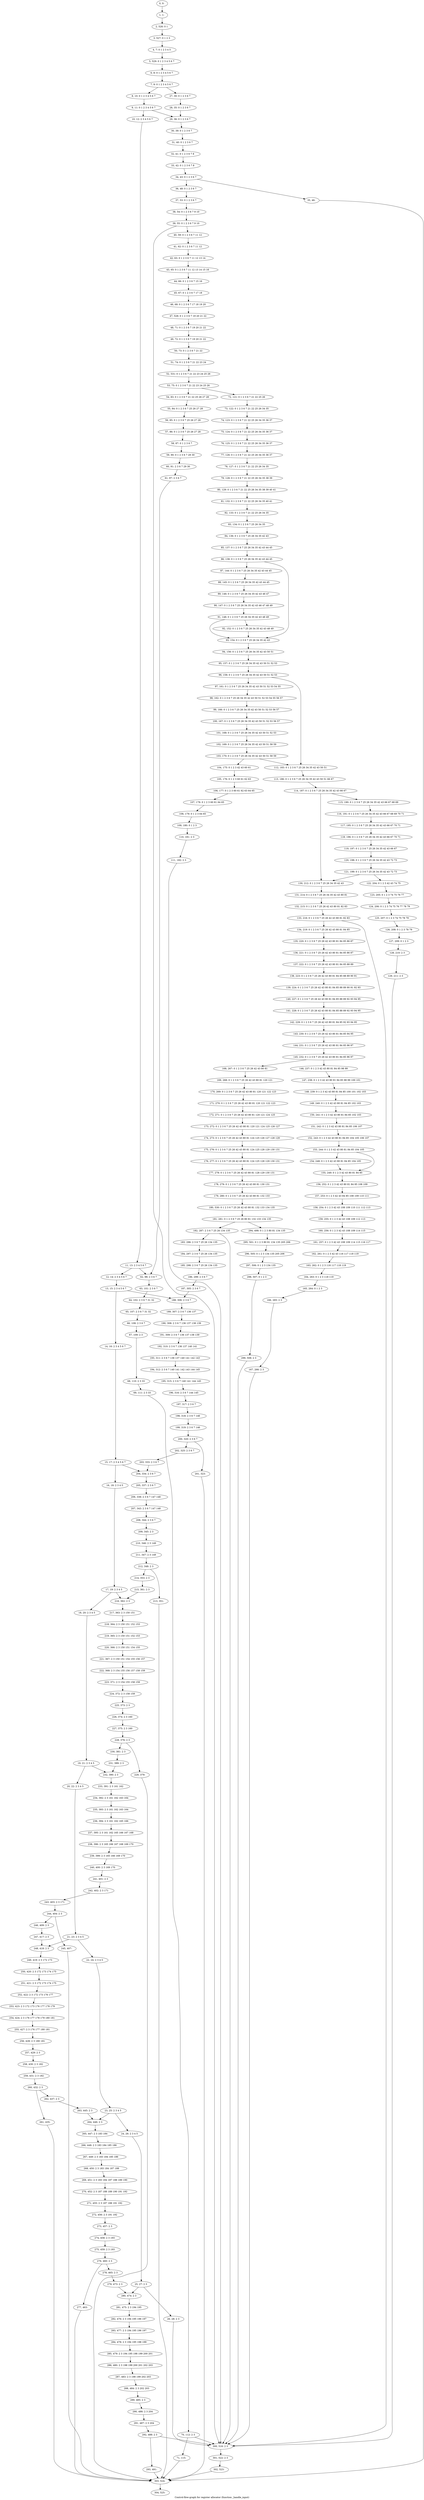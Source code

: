 digraph G {
graph [label="Control-flow-graph for register allocator (function _handle_input)"]
0[label="0, 0: "];
1[label="1, 1: "];
2[label="2, 526: 0 1 "];
3[label="3, 527: 0 1 2 3 "];
4[label="4, 7: 0 1 2 3 4 5 "];
5[label="5, 529: 0 1 2 3 4 5 6 7 "];
6[label="6, 8: 0 1 2 3 4 5 6 7 "];
7[label="7, 9: 0 1 2 3 4 5 6 7 "];
8[label="8, 10: 0 1 2 3 4 5 6 7 "];
9[label="9, 11: 0 1 2 3 4 5 6 7 "];
10[label="10, 12: 2 3 4 5 6 7 "];
11[label="11, 13: 2 3 4 5 6 7 "];
12[label="12, 14: 2 3 4 5 6 7 "];
13[label="13, 15: 2 3 4 5 6 7 "];
14[label="14, 16: 2 3 4 5 6 7 "];
15[label="15, 17: 2 3 4 5 6 7 "];
16[label="16, 18: 2 3 4 5 "];
17[label="17, 19: 2 3 4 5 "];
18[label="18, 20: 2 3 4 5 "];
19[label="19, 21: 2 3 4 5 "];
20[label="20, 22: 2 3 4 5 "];
21[label="21, 23: 2 3 4 5 "];
22[label="22, 24: 2 3 4 5 "];
23[label="23, 25: 2 3 4 5 "];
24[label="24, 26: 2 3 4 5 "];
25[label="25, 27: 2 3 "];
26[label="26, 28: 2 3 "];
27[label="27, 30: 0 1 2 3 6 7 "];
28[label="28, 35: 0 1 2 3 6 7 "];
29[label="29, 36: 0 1 2 3 6 7 "];
30[label="30, 39: 0 1 2 3 6 7 "];
31[label="31, 40: 0 1 2 3 6 7 "];
32[label="32, 41: 0 1 2 3 6 7 8 "];
33[label="33, 42: 0 1 2 3 6 7 8 "];
34[label="34, 43: 0 1 2 3 6 7 "];
35[label="35, 46: "];
36[label="36, 48: 0 1 2 3 6 7 "];
37[label="37, 53: 0 1 2 3 6 7 "];
38[label="38, 54: 0 1 2 3 6 7 9 10 "];
39[label="39, 55: 0 1 2 3 6 7 9 10 "];
40[label="40, 59: 0 1 2 3 6 7 11 12 "];
41[label="41, 62: 0 1 2 3 6 7 11 12 "];
42[label="42, 63: 0 1 2 3 6 7 11 12 13 14 "];
43[label="43, 65: 0 1 2 3 6 7 11 12 13 14 15 16 "];
44[label="44, 66: 0 1 2 3 6 7 15 16 "];
45[label="45, 67: 0 1 2 3 6 7 17 18 "];
46[label="46, 68: 0 1 2 3 6 7 17 18 19 20 "];
47[label="47, 528: 0 1 2 3 6 7 19 20 21 22 "];
48[label="48, 71: 0 1 2 3 6 7 19 20 21 22 "];
49[label="49, 72: 0 1 2 3 6 7 19 20 21 22 "];
50[label="50, 73: 0 1 2 3 6 7 21 22 "];
51[label="51, 74: 0 1 2 3 6 7 21 22 23 24 "];
52[label="52, 531: 0 1 2 3 6 7 21 22 23 24 25 26 "];
53[label="53, 75: 0 1 2 3 6 7 21 22 23 24 25 26 "];
54[label="54, 83: 0 1 2 3 6 7 21 22 25 26 27 28 "];
55[label="55, 84: 0 1 2 3 6 7 25 26 27 28 "];
56[label="56, 85: 0 1 2 3 6 7 25 26 27 28 "];
57[label="57, 86: 0 1 2 3 6 7 25 26 27 28 "];
58[label="58, 87: 0 1 2 3 6 7 "];
59[label="59, 90: 0 1 2 3 6 7 29 30 "];
60[label="60, 91: 2 3 6 7 29 30 "];
61[label="61, 97: 2 3 6 7 "];
62[label="62, 98: 2 3 6 7 "];
63[label="63, 101: 2 3 6 7 "];
64[label="64, 102: 2 3 6 7 31 32 "];
65[label="65, 107: 2 3 6 7 31 32 "];
66[label="66, 108: 2 3 6 7 "];
67[label="67, 109: 2 3 "];
68[label="68, 110: 2 3 33 "];
69[label="69, 111: 2 3 33 "];
70[label="70, 112: 2 3 "];
71[label="71, 115: "];
72[label="72, 121: 0 1 2 3 6 7 21 22 25 26 "];
73[label="73, 122: 0 1 2 3 6 7 21 22 25 26 34 35 "];
74[label="74, 123: 0 1 2 3 6 7 21 22 25 26 34 35 36 37 "];
75[label="75, 124: 0 1 2 3 6 7 21 22 25 26 34 35 36 37 "];
76[label="76, 125: 0 1 2 3 6 7 21 22 25 26 34 35 36 37 "];
77[label="77, 126: 0 1 2 3 6 7 21 22 25 26 34 35 36 37 "];
78[label="78, 127: 0 1 2 3 6 7 21 22 25 26 34 35 "];
79[label="79, 128: 0 1 2 3 6 7 21 22 25 26 34 35 38 39 "];
80[label="80, 129: 0 1 2 3 6 7 21 22 25 26 34 35 38 39 40 41 "];
81[label="81, 132: 0 1 2 3 6 7 21 22 25 26 34 35 40 41 "];
82[label="82, 133: 0 1 2 3 6 7 21 22 25 26 34 35 "];
83[label="83, 134: 0 1 2 3 6 7 25 26 34 35 "];
84[label="84, 136: 0 1 2 3 6 7 25 26 34 35 42 43 "];
85[label="85, 137: 0 1 2 3 6 7 25 26 34 35 42 43 44 45 "];
86[label="86, 138: 0 1 2 3 6 7 25 26 34 35 42 43 44 45 "];
87[label="87, 144: 0 1 2 3 6 7 25 26 34 35 42 43 44 45 "];
88[label="88, 145: 0 1 2 3 6 7 25 26 34 35 42 43 44 45 "];
89[label="89, 146: 0 1 2 3 6 7 25 26 34 35 42 43 46 47 "];
90[label="90, 147: 0 1 2 3 6 7 25 26 34 35 42 43 46 47 48 49 "];
91[label="91, 148: 0 1 2 3 6 7 25 26 34 35 42 43 48 49 "];
92[label="92, 152: 0 1 2 3 6 7 25 26 34 35 42 43 48 49 "];
93[label="93, 154: 0 1 2 3 6 7 25 26 34 35 42 43 "];
94[label="94, 156: 0 1 2 3 6 7 25 26 34 35 42 43 50 51 "];
95[label="95, 157: 0 1 2 3 6 7 25 26 34 35 42 43 50 51 52 53 "];
96[label="96, 158: 0 1 2 3 6 7 25 26 34 35 42 43 50 51 52 53 "];
97[label="97, 161: 0 1 2 3 6 7 25 26 34 35 42 43 50 51 52 53 54 55 "];
98[label="98, 162: 0 1 2 3 6 7 25 26 34 35 42 43 50 51 52 53 54 55 56 57 "];
99[label="99, 166: 0 1 2 3 6 7 25 26 34 35 42 43 50 51 52 53 56 57 "];
100[label="100, 167: 0 1 2 3 6 7 25 26 34 35 42 43 50 51 52 53 56 57 "];
101[label="101, 168: 0 1 2 3 6 7 25 26 34 35 42 43 50 51 52 53 "];
102[label="102, 169: 0 1 2 3 6 7 25 26 34 35 42 43 50 51 58 59 "];
103[label="103, 170: 0 1 2 3 6 7 25 26 34 35 42 43 50 51 58 59 "];
104[label="104, 175: 0 1 2 3 42 43 60 61 "];
105[label="105, 176: 0 1 2 3 60 61 62 63 "];
106[label="106, 177: 0 1 2 3 60 61 62 63 64 65 "];
107[label="107, 178: 0 1 2 3 60 61 64 65 "];
108[label="108, 179: 0 1 2 3 64 65 "];
109[label="109, 180: 0 1 2 3 "];
110[label="110, 181: 2 3 "];
111[label="111, 182: 2 3 "];
112[label="112, 183: 0 1 2 3 6 7 25 26 34 35 42 43 50 51 "];
113[label="113, 186: 0 1 2 3 6 7 25 26 34 35 42 43 50 51 66 67 "];
114[label="114, 187: 0 1 2 3 6 7 25 26 34 35 42 43 66 67 "];
115[label="115, 190: 0 1 2 3 6 7 25 26 34 35 42 43 66 67 68 69 "];
116[label="116, 191: 0 1 2 3 6 7 25 26 34 35 42 43 66 67 68 69 70 71 "];
117[label="117, 195: 0 1 2 3 6 7 25 26 34 35 42 43 66 67 70 71 "];
118[label="118, 196: 0 1 2 3 6 7 25 26 34 35 42 43 66 67 70 71 "];
119[label="119, 197: 0 1 2 3 6 7 25 26 34 35 42 43 66 67 "];
120[label="120, 198: 0 1 2 3 6 7 25 26 34 35 42 43 72 73 "];
121[label="121, 199: 0 1 2 3 6 7 25 26 34 35 42 43 72 73 "];
122[label="122, 204: 0 1 2 3 42 43 74 75 "];
123[label="123, 205: 0 1 2 3 74 75 76 77 "];
124[label="124, 206: 0 1 2 3 74 75 76 77 78 79 "];
125[label="125, 207: 0 1 2 3 74 75 78 79 "];
126[label="126, 208: 0 1 2 3 78 79 "];
127[label="127, 209: 0 1 2 3 "];
128[label="128, 210: 2 3 "];
129[label="129, 211: 2 3 "];
130[label="130, 212: 0 1 2 3 6 7 25 26 34 35 42 43 "];
131[label="131, 214: 0 1 2 3 6 7 25 26 34 35 42 43 80 81 "];
132[label="132, 215: 0 1 2 3 6 7 25 26 42 43 80 81 82 83 "];
133[label="133, 216: 0 1 2 3 6 7 25 26 42 43 80 81 82 83 "];
134[label="134, 219: 0 1 2 3 6 7 25 26 42 43 80 81 84 85 "];
135[label="135, 220: 0 1 2 3 6 7 25 26 42 43 80 81 84 85 86 87 "];
136[label="136, 221: 0 1 2 3 6 7 25 26 42 43 80 81 84 85 86 87 "];
137[label="137, 222: 0 1 2 3 6 7 25 26 42 43 80 81 84 85 88 89 "];
138[label="138, 223: 0 1 2 3 6 7 25 26 42 43 80 81 84 85 88 89 90 91 "];
139[label="139, 224: 0 1 2 3 6 7 25 26 42 43 80 81 84 85 88 89 90 91 92 93 "];
140[label="140, 227: 0 1 2 3 6 7 25 26 42 43 80 81 84 85 88 89 92 93 94 95 "];
141[label="141, 228: 0 1 2 3 6 7 25 26 42 43 80 81 84 85 88 89 92 93 94 95 "];
142[label="142, 229: 0 1 2 3 6 7 25 26 42 43 80 81 84 85 92 93 94 95 "];
143[label="143, 230: 0 1 2 3 6 7 25 26 42 43 80 81 84 85 94 95 "];
144[label="144, 231: 0 1 2 3 6 7 25 26 42 43 80 81 84 85 96 97 "];
145[label="145, 232: 0 1 2 3 6 7 25 26 42 43 80 81 84 85 96 97 "];
146[label="146, 237: 0 1 2 3 42 43 80 81 84 85 98 99 "];
147[label="147, 238: 0 1 2 3 42 43 80 81 84 85 98 99 100 101 "];
148[label="148, 239: 0 1 2 3 42 43 80 81 84 85 100 101 102 103 "];
149[label="149, 240: 0 1 2 3 42 43 80 81 84 85 102 103 "];
150[label="150, 241: 0 1 2 3 42 43 80 81 84 85 102 103 "];
151[label="151, 242: 0 1 2 3 42 43 80 81 84 85 106 107 "];
152[label="152, 243: 0 1 2 3 42 43 80 81 84 85 104 105 106 107 "];
153[label="153, 244: 0 1 2 3 42 43 80 81 84 85 104 105 "];
154[label="154, 248: 0 1 2 3 42 43 80 81 84 85 104 105 "];
155[label="155, 249: 0 1 2 3 42 43 80 81 84 85 "];
156[label="156, 252: 0 1 2 3 42 43 80 81 84 85 108 109 "];
157[label="157, 253: 0 1 2 3 42 43 84 85 108 109 110 111 "];
158[label="158, 254: 0 1 2 3 42 43 108 109 110 111 112 113 "];
159[label="159, 255: 0 1 2 3 42 43 108 109 112 113 "];
160[label="160, 256: 0 1 2 3 42 43 108 109 114 115 "];
161[label="161, 257: 0 1 2 3 42 43 108 109 114 115 116 117 "];
162[label="162, 261: 0 1 2 3 42 43 116 117 118 119 "];
163[label="163, 262: 0 1 2 3 116 117 118 119 "];
164[label="164, 263: 0 1 2 3 118 119 "];
165[label="165, 264: 0 1 2 3 "];
166[label="166, 265: 2 3 "];
167[label="167, 266: 2 3 "];
168[label="168, 267: 0 1 2 3 6 7 25 26 42 43 80 81 "];
169[label="169, 268: 0 1 2 3 6 7 25 26 42 43 80 81 120 121 "];
170[label="170, 269: 0 1 2 3 6 7 25 26 42 43 80 81 120 121 122 123 "];
171[label="171, 270: 0 1 2 3 6 7 25 26 42 43 80 81 120 121 122 123 "];
172[label="172, 271: 0 1 2 3 6 7 25 26 42 43 80 81 120 121 124 125 "];
173[label="173, 272: 0 1 2 3 6 7 25 26 42 43 80 81 120 121 124 125 126 127 "];
174[label="174, 273: 0 1 2 3 6 7 25 26 42 43 80 81 124 125 126 127 128 129 "];
175[label="175, 276: 0 1 2 3 6 7 25 26 42 43 80 81 124 125 128 129 130 131 "];
176[label="176, 277: 0 1 2 3 6 7 25 26 42 43 80 81 124 125 128 129 130 131 "];
177[label="177, 278: 0 1 2 3 6 7 25 26 42 43 80 81 128 129 130 131 "];
178[label="178, 279: 0 1 2 3 6 7 25 26 42 43 80 81 130 131 "];
179[label="179, 280: 0 1 2 3 6 7 25 26 42 43 80 81 132 133 "];
180[label="180, 530: 0 1 2 3 6 7 25 26 42 43 80 81 132 133 134 135 "];
181[label="181, 281: 0 1 2 3 6 7 25 26 80 81 132 133 134 135 "];
182[label="182, 287: 2 3 6 7 25 26 134 135 "];
183[label="183, 296: 2 3 6 7 25 26 134 135 "];
184[label="184, 297: 2 3 6 7 25 26 134 135 "];
185[label="185, 298: 2 3 6 7 25 26 134 135 "];
186[label="186, 299: 2 3 6 7 "];
187[label="187, 305: 2 3 6 7 "];
188[label="188, 306: 2 3 6 7 "];
189[label="189, 307: 2 3 6 7 136 137 "];
190[label="190, 308: 2 3 6 7 136 137 138 139 "];
191[label="191, 309: 2 3 6 7 136 137 138 139 "];
192[label="192, 310: 2 3 6 7 136 137 140 141 "];
193[label="193, 311: 2 3 6 7 136 137 140 141 142 143 "];
194[label="194, 312: 2 3 6 7 140 141 142 143 144 145 "];
195[label="195, 315: 2 3 6 7 140 141 144 145 "];
196[label="196, 316: 2 3 6 7 144 145 "];
197[label="197, 317: 2 3 6 7 "];
198[label="198, 318: 2 3 6 7 146 "];
199[label="199, 319: 2 3 6 7 146 "];
200[label="200, 320: 2 3 6 7 "];
201[label="201, 323: "];
202[label="202, 325: 2 3 6 7 "];
203[label="203, 333: 2 3 6 7 "];
204[label="204, 334: 2 3 6 7 "];
205[label="205, 337: 2 3 6 7 "];
206[label="206, 338: 2 3 6 7 147 148 "];
207[label="207, 343: 2 3 6 7 147 148 "];
208[label="208, 344: 2 3 6 7 "];
209[label="209, 345: 2 3 "];
210[label="210, 346: 2 3 149 "];
211[label="211, 347: 2 3 149 "];
212[label="212, 348: 2 3 "];
213[label="213, 351: "];
214[label="214, 353: 2 3 "];
215[label="215, 361: 2 3 "];
216[label="216, 362: 2 3 "];
217[label="217, 363: 2 3 150 151 "];
218[label="218, 364: 2 3 150 151 152 153 "];
219[label="219, 365: 2 3 150 151 152 153 "];
220[label="220, 366: 2 3 150 151 154 155 "];
221[label="221, 367: 2 3 150 151 154 155 156 157 "];
222[label="222, 368: 2 3 154 155 156 157 158 159 "];
223[label="223, 371: 2 3 154 155 158 159 "];
224[label="224, 372: 2 3 158 159 "];
225[label="225, 373: 2 3 "];
226[label="226, 374: 2 3 160 "];
227[label="227, 375: 2 3 160 "];
228[label="228, 376: 2 3 "];
229[label="229, 379: "];
230[label="230, 381: 2 3 "];
231[label="231, 389: 2 3 "];
232[label="232, 390: 2 3 "];
233[label="233, 391: 2 3 161 162 "];
234[label="234, 392: 2 3 161 162 163 164 "];
235[label="235, 393: 2 3 161 162 163 164 "];
236[label="236, 394: 2 3 161 162 165 166 "];
237[label="237, 395: 2 3 161 162 165 166 167 168 "];
238[label="238, 396: 2 3 165 166 167 168 169 170 "];
239[label="239, 399: 2 3 165 166 169 170 "];
240[label="240, 400: 2 3 169 170 "];
241[label="241, 401: 2 3 "];
242[label="242, 402: 2 3 171 "];
243[label="243, 403: 2 3 171 "];
244[label="244, 404: 2 3 "];
245[label="245, 407: "];
246[label="246, 409: 2 3 "];
247[label="247, 417: 2 3 "];
248[label="248, 418: 2 3 "];
249[label="249, 419: 2 3 172 173 "];
250[label="250, 420: 2 3 172 173 174 175 "];
251[label="251, 421: 2 3 172 173 174 175 "];
252[label="252, 422: 2 3 172 173 176 177 "];
253[label="253, 423: 2 3 172 173 176 177 178 179 "];
254[label="254, 424: 2 3 176 177 178 179 180 181 "];
255[label="255, 427: 2 3 176 177 180 181 "];
256[label="256, 428: 2 3 180 181 "];
257[label="257, 429: 2 3 "];
258[label="258, 430: 2 3 182 "];
259[label="259, 431: 2 3 182 "];
260[label="260, 432: 2 3 "];
261[label="261, 435: "];
262[label="262, 437: 2 3 "];
263[label="263, 445: 2 3 "];
264[label="264, 446: 2 3 "];
265[label="265, 447: 2 3 183 184 "];
266[label="266, 448: 2 3 183 184 185 186 "];
267[label="267, 449: 2 3 183 184 185 186 "];
268[label="268, 450: 2 3 183 184 187 188 "];
269[label="269, 451: 2 3 183 184 187 188 189 190 "];
270[label="270, 452: 2 3 187 188 189 190 191 192 "];
271[label="271, 455: 2 3 187 188 191 192 "];
272[label="272, 456: 2 3 191 192 "];
273[label="273, 457: 2 3 "];
274[label="274, 458: 2 3 193 "];
275[label="275, 459: 2 3 193 "];
276[label="276, 460: 2 3 "];
277[label="277, 463: "];
278[label="278, 465: 2 3 "];
279[label="279, 473: 2 3 "];
280[label="280, 474: 2 3 "];
281[label="281, 475: 2 3 194 195 "];
282[label="282, 476: 2 3 194 195 196 197 "];
283[label="283, 477: 2 3 194 195 196 197 "];
284[label="284, 478: 2 3 194 195 198 199 "];
285[label="285, 479: 2 3 194 195 198 199 200 201 "];
286[label="286, 480: 2 3 198 199 200 201 202 203 "];
287[label="287, 483: 2 3 198 199 202 203 "];
288[label="288, 484: 2 3 202 203 "];
289[label="289, 485: 2 3 "];
290[label="290, 486: 2 3 204 "];
291[label="291, 487: 2 3 204 "];
292[label="292, 488: 2 3 "];
293[label="293, 491: "];
294[label="294, 498: 0 1 2 3 80 81 134 135 "];
295[label="295, 501: 0 1 2 3 80 81 134 135 205 206 "];
296[label="296, 505: 0 1 2 3 134 135 205 206 "];
297[label="297, 506: 0 1 2 3 134 135 "];
298[label="298, 507: 0 1 2 3 "];
299[label="299, 508: 2 3 "];
300[label="300, 516: 2 3 "];
301[label="301, 522: 2 3 "];
302[label="302, 523: "];
303[label="303, 524: "];
304[label="304, 525: "];
0->1 ;
1->2 ;
2->3 ;
3->4 ;
4->5 ;
5->6 ;
6->7 ;
7->8 ;
7->27 ;
8->9 ;
9->10 ;
9->29 ;
10->11 ;
11->12 ;
11->62 ;
12->13 ;
13->14 ;
13->188 ;
14->15 ;
15->16 ;
15->204 ;
16->17 ;
17->18 ;
17->216 ;
18->19 ;
19->20 ;
19->232 ;
20->21 ;
21->22 ;
21->248 ;
22->23 ;
23->24 ;
23->264 ;
24->25 ;
25->26 ;
25->280 ;
26->300 ;
27->28 ;
28->29 ;
29->30 ;
30->31 ;
31->32 ;
32->33 ;
33->34 ;
34->35 ;
34->36 ;
35->303 ;
36->37 ;
37->38 ;
38->39 ;
39->40 ;
39->300 ;
40->41 ;
41->42 ;
42->43 ;
43->44 ;
44->45 ;
45->46 ;
46->47 ;
47->48 ;
48->49 ;
49->50 ;
50->51 ;
51->52 ;
52->53 ;
53->54 ;
53->72 ;
54->55 ;
55->56 ;
56->57 ;
57->58 ;
58->59 ;
59->60 ;
60->61 ;
61->62 ;
62->63 ;
63->64 ;
64->65 ;
65->66 ;
66->67 ;
67->68 ;
68->69 ;
69->70 ;
70->71 ;
70->300 ;
71->303 ;
72->73 ;
73->74 ;
74->75 ;
75->76 ;
76->77 ;
77->78 ;
78->79 ;
79->80 ;
80->81 ;
81->82 ;
82->83 ;
83->84 ;
84->85 ;
85->86 ;
86->87 ;
86->93 ;
87->88 ;
88->89 ;
89->90 ;
90->91 ;
91->92 ;
91->93 ;
92->93 ;
93->94 ;
94->95 ;
95->96 ;
96->97 ;
96->112 ;
97->98 ;
98->99 ;
99->100 ;
100->101 ;
101->102 ;
102->103 ;
103->104 ;
103->112 ;
104->105 ;
105->106 ;
106->107 ;
107->108 ;
108->109 ;
109->110 ;
110->111 ;
111->300 ;
112->113 ;
113->114 ;
114->115 ;
114->130 ;
115->116 ;
116->117 ;
117->118 ;
118->119 ;
119->120 ;
120->121 ;
121->122 ;
121->130 ;
122->123 ;
123->124 ;
124->125 ;
125->126 ;
126->127 ;
127->128 ;
128->129 ;
129->300 ;
130->131 ;
131->132 ;
132->133 ;
133->134 ;
133->300 ;
134->135 ;
135->136 ;
136->137 ;
137->138 ;
138->139 ;
139->140 ;
140->141 ;
141->142 ;
142->143 ;
143->144 ;
144->145 ;
145->146 ;
145->168 ;
146->147 ;
147->148 ;
148->149 ;
149->150 ;
150->151 ;
151->152 ;
152->153 ;
153->154 ;
153->155 ;
154->155 ;
155->156 ;
156->157 ;
157->158 ;
158->159 ;
159->160 ;
160->161 ;
161->162 ;
162->163 ;
163->164 ;
164->165 ;
165->166 ;
166->167 ;
167->300 ;
168->169 ;
169->170 ;
170->171 ;
171->172 ;
172->173 ;
173->174 ;
174->175 ;
175->176 ;
176->177 ;
177->178 ;
178->179 ;
179->180 ;
180->181 ;
181->182 ;
181->294 ;
182->183 ;
182->300 ;
183->184 ;
184->185 ;
185->186 ;
186->187 ;
187->188 ;
188->189 ;
189->190 ;
190->191 ;
191->192 ;
192->193 ;
193->194 ;
194->195 ;
195->196 ;
196->197 ;
197->198 ;
198->199 ;
199->200 ;
200->201 ;
200->202 ;
201->303 ;
202->203 ;
203->204 ;
204->205 ;
205->206 ;
206->207 ;
207->208 ;
208->209 ;
209->210 ;
210->211 ;
211->212 ;
212->213 ;
212->214 ;
213->303 ;
214->215 ;
215->216 ;
216->217 ;
217->218 ;
218->219 ;
219->220 ;
220->221 ;
221->222 ;
222->223 ;
223->224 ;
224->225 ;
225->226 ;
226->227 ;
227->228 ;
228->229 ;
228->230 ;
229->303 ;
230->231 ;
231->232 ;
232->233 ;
233->234 ;
234->235 ;
235->236 ;
236->237 ;
237->238 ;
238->239 ;
239->240 ;
240->241 ;
241->242 ;
242->243 ;
243->244 ;
244->245 ;
244->246 ;
245->303 ;
246->247 ;
247->248 ;
248->249 ;
249->250 ;
250->251 ;
251->252 ;
252->253 ;
253->254 ;
254->255 ;
255->256 ;
256->257 ;
257->258 ;
258->259 ;
259->260 ;
260->261 ;
260->262 ;
261->303 ;
262->263 ;
263->264 ;
264->265 ;
265->266 ;
266->267 ;
267->268 ;
268->269 ;
269->270 ;
270->271 ;
271->272 ;
272->273 ;
273->274 ;
274->275 ;
275->276 ;
276->277 ;
276->278 ;
277->303 ;
278->279 ;
279->280 ;
280->281 ;
281->282 ;
282->283 ;
283->284 ;
284->285 ;
285->286 ;
286->287 ;
287->288 ;
288->289 ;
289->290 ;
290->291 ;
291->292 ;
292->293 ;
292->300 ;
293->303 ;
294->295 ;
295->296 ;
296->297 ;
297->298 ;
298->299 ;
299->300 ;
300->301 ;
301->302 ;
302->303 ;
303->304 ;
}
